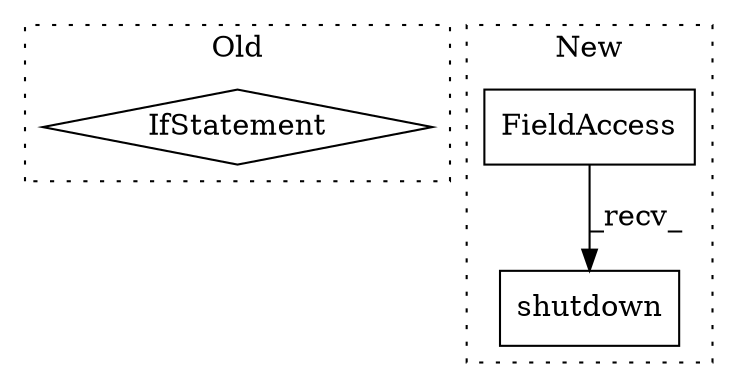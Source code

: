 digraph G {
subgraph cluster0 {
1 [label="IfStatement" a="25" s="5079,5092" l="4,2" shape="diamond"];
label = "Old";
style="dotted";
}
subgraph cluster1 {
2 [label="shutdown" a="32" s="3766" l="10" shape="box"];
3 [label="FieldAccess" a="22" s="3757" l="8" shape="box"];
label = "New";
style="dotted";
}
3 -> 2 [label="_recv_"];
}